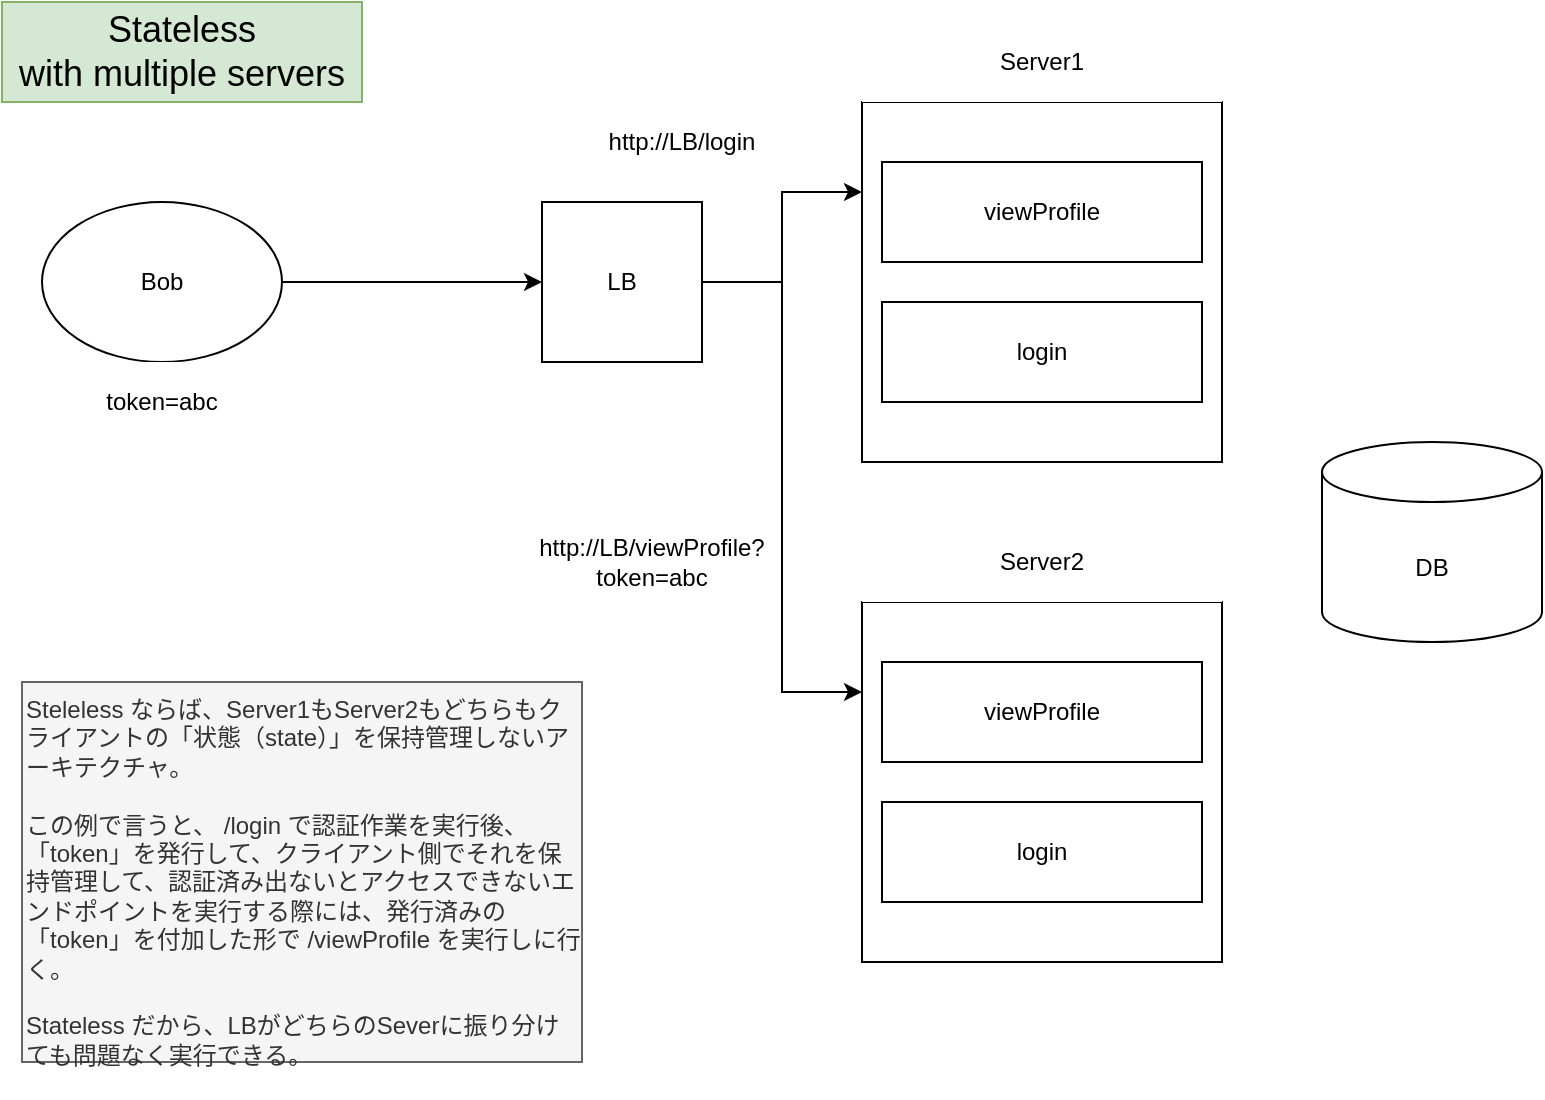 <mxfile version="14.1.8" type="device"><diagram id="1GDKFJIQfUUINsAw3QGi" name="ページ1"><mxGraphModel dx="925" dy="673" grid="1" gridSize="10" guides="1" tooltips="1" connect="1" arrows="1" fold="1" page="1" pageScale="1" pageWidth="1100" pageHeight="850" math="0" shadow="0"><root><mxCell id="0"/><mxCell id="1" parent="0"/><mxCell id="b34Osqx1ab2QZatRhFmz-21" value="" style="whiteSpace=wrap;html=1;aspect=fixed;" vertex="1" parent="1"><mxGeometry x="470" y="90" width="180" height="180" as="geometry"/></mxCell><mxCell id="b34Osqx1ab2QZatRhFmz-22" value="Server1" style="rounded=0;whiteSpace=wrap;html=1;strokeColor=none;" vertex="1" parent="1"><mxGeometry x="470" y="50" width="180" height="40" as="geometry"/></mxCell><mxCell id="b34Osqx1ab2QZatRhFmz-23" value="viewProfile" style="rounded=0;whiteSpace=wrap;html=1;" vertex="1" parent="1"><mxGeometry x="480" y="120" width="160" height="50" as="geometry"/></mxCell><mxCell id="b34Osqx1ab2QZatRhFmz-24" value="login" style="rounded=0;whiteSpace=wrap;html=1;" vertex="1" parent="1"><mxGeometry x="480" y="190" width="160" height="50" as="geometry"/></mxCell><mxCell id="b34Osqx1ab2QZatRhFmz-25" style="edgeStyle=orthogonalEdgeStyle;rounded=0;orthogonalLoop=1;jettySize=auto;html=1;exitX=1;exitY=0.5;exitDx=0;exitDy=0;" edge="1" source="b34Osqx1ab2QZatRhFmz-26" parent="1"><mxGeometry relative="1" as="geometry"><mxPoint x="310" y="180" as="targetPoint"/></mxGeometry></mxCell><mxCell id="b34Osqx1ab2QZatRhFmz-26" value="Bob" style="ellipse;whiteSpace=wrap;html=1;" vertex="1" parent="1"><mxGeometry x="60" y="140" width="120" height="80" as="geometry"/></mxCell><mxCell id="b34Osqx1ab2QZatRhFmz-27" style="edgeStyle=orthogonalEdgeStyle;rounded=0;orthogonalLoop=1;jettySize=auto;html=1;entryX=0;entryY=0.25;entryDx=0;entryDy=0;" edge="1" source="b34Osqx1ab2QZatRhFmz-29" target="b34Osqx1ab2QZatRhFmz-21" parent="1"><mxGeometry relative="1" as="geometry"/></mxCell><mxCell id="b34Osqx1ab2QZatRhFmz-28" style="edgeStyle=orthogonalEdgeStyle;rounded=0;orthogonalLoop=1;jettySize=auto;html=1;entryX=0;entryY=0.25;entryDx=0;entryDy=0;" edge="1" source="b34Osqx1ab2QZatRhFmz-29" target="b34Osqx1ab2QZatRhFmz-30" parent="1"><mxGeometry relative="1" as="geometry"/></mxCell><mxCell id="b34Osqx1ab2QZatRhFmz-29" value="LB" style="whiteSpace=wrap;html=1;aspect=fixed;" vertex="1" parent="1"><mxGeometry x="310" y="140" width="80" height="80" as="geometry"/></mxCell><mxCell id="b34Osqx1ab2QZatRhFmz-30" value="" style="whiteSpace=wrap;html=1;aspect=fixed;" vertex="1" parent="1"><mxGeometry x="470" y="340" width="180" height="180" as="geometry"/></mxCell><mxCell id="b34Osqx1ab2QZatRhFmz-31" value="Server2" style="rounded=0;whiteSpace=wrap;html=1;strokeColor=none;" vertex="1" parent="1"><mxGeometry x="470" y="300" width="180" height="40" as="geometry"/></mxCell><mxCell id="b34Osqx1ab2QZatRhFmz-32" value="viewProfile" style="rounded=0;whiteSpace=wrap;html=1;" vertex="1" parent="1"><mxGeometry x="480" y="370" width="160" height="50" as="geometry"/></mxCell><mxCell id="b34Osqx1ab2QZatRhFmz-33" value="login" style="rounded=0;whiteSpace=wrap;html=1;" vertex="1" parent="1"><mxGeometry x="480" y="440" width="160" height="50" as="geometry"/></mxCell><mxCell id="b34Osqx1ab2QZatRhFmz-34" value="http://LB/login" style="rounded=0;whiteSpace=wrap;html=1;strokeColor=none;" vertex="1" parent="1"><mxGeometry x="320" y="90" width="120" height="40" as="geometry"/></mxCell><mxCell id="b34Osqx1ab2QZatRhFmz-35" value="DB" style="shape=cylinder3;whiteSpace=wrap;html=1;boundedLbl=1;backgroundOutline=1;size=15;" vertex="1" parent="1"><mxGeometry x="700" y="260" width="110" height="100" as="geometry"/></mxCell><mxCell id="b34Osqx1ab2QZatRhFmz-40" value="Stateless&lt;br&gt;with multiple servers" style="rounded=0;whiteSpace=wrap;html=1;strokeColor=#82b366;fontSize=18;fillColor=#d5e8d4;" vertex="1" parent="1"><mxGeometry x="40" y="40" width="180" height="50" as="geometry"/></mxCell><mxCell id="b34Osqx1ab2QZatRhFmz-43" value="Steleless ならば、Server1もServer2もどちらもクライアントの「状態（state）」を保持管理しないアーキテクチャ。&lt;br&gt;&lt;br&gt;この例で言うと、 /login で認証作業を実行後、「token」を発行して、クライアント側でそれを保持管理して、認証済み出ないとアクセスできないエンドポイントを実行する際には、発行済みの「token」を付加した形で /viewProfile を実行しに行く。&lt;br&gt;&lt;br&gt;Stateless だから、LBがどちらのSeverに振り分けても問題なく実行できる。&lt;br&gt;&lt;br&gt;" style="rounded=0;whiteSpace=wrap;html=1;strokeColor=#666666;align=left;verticalAlign=top;fillColor=#f5f5f5;fontColor=#333333;" vertex="1" parent="1"><mxGeometry x="50" y="380" width="280" height="190" as="geometry"/></mxCell><mxCell id="b34Osqx1ab2QZatRhFmz-44" value="http://LB/viewProfile?token=abc" style="rounded=0;whiteSpace=wrap;html=1;strokeColor=none;" vertex="1" parent="1"><mxGeometry x="305" y="300" width="120" height="40" as="geometry"/></mxCell><mxCell id="b34Osqx1ab2QZatRhFmz-47" value="token=abc" style="rounded=0;whiteSpace=wrap;html=1;strokeColor=none;" vertex="1" parent="1"><mxGeometry x="60" y="220" width="120" height="40" as="geometry"/></mxCell></root></mxGraphModel></diagram></mxfile>
